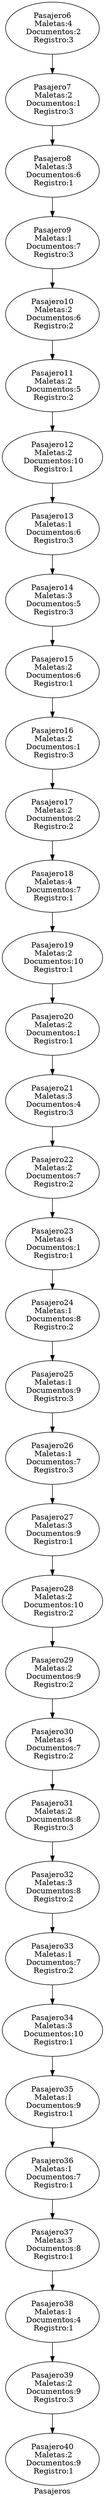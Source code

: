 digraph listoble{
label="Pasajeros";
nodo601545583[label="Pasajero6
 Maletas:4
 Documentos:2
 Registro:3"];
nodo601545583->nodo1635904888;
nodo1635904888[label="Pasajero7
 Maletas:2
 Documentos:1
 Registro:3"];
nodo1635904888->nodo871064337;
nodo871064337[label="Pasajero8
 Maletas:3
 Documentos:6
 Registro:1"];
nodo871064337->nodo2106601077;
nodo2106601077[label="Pasajero9
 Maletas:1
 Documentos:7
 Registro:3"];
nodo2106601077->nodo140808971;
nodo140808971[label="Pasajero10
 Maletas:2
 Documentos:6
 Registro:2"];
nodo140808971->nodo1717589330;
nodo1717589330[label="Pasajero11
 Maletas:2
 Documentos:5
 Registro:2"];
nodo1717589330->nodo242962788;
nodo242962788[label="Pasajero12
 Maletas:2
 Documentos:10
 Registro:1"];
nodo242962788->nodo1927558488;
nodo1927558488[label="Pasajero13
 Maletas:1
 Documentos:6
 Registro:3"];
nodo1927558488->nodo1580469444;
nodo1580469444[label="Pasajero14
 Maletas:3
 Documentos:5
 Registro:3"];
nodo1580469444->nodo974784661;
nodo974784661[label="Pasajero15
 Maletas:2
 Documentos:6
 Registro:1"];
nodo974784661->nodo1849597635;
nodo1849597635[label="Pasajero16
 Maletas:2
 Documentos:1
 Registro:3"];
nodo1849597635->nodo1025714345;
nodo1025714345[label="Pasajero17
 Maletas:2
 Documentos:2
 Registro:2"];
nodo1025714345->nodo1133466085;
nodo1133466085[label="Pasajero18
 Maletas:4
 Documentos:7
 Registro:1"];
nodo1133466085->nodo187440200;
nodo187440200[label="Pasajero19
 Maletas:2
 Documentos:10
 Registro:1"];
nodo187440200->nodo2045965581;
nodo2045965581[label="Pasajero20
 Maletas:2
 Documentos:1
 Registro:1"];
nodo2045965581->nodo1225424475;
nodo1225424475[label="Pasajero21
 Maletas:3
 Documentos:4
 Registro:3"];
nodo1225424475->nodo435074729;
nodo435074729[label="Pasajero22
 Maletas:2
 Documentos:7
 Registro:2"];
nodo435074729->nodo1917532032;
nodo1917532032[label="Pasajero23
 Maletas:4
 Documentos:1
 Registro:1"];
nodo1917532032->nodo478146137;
nodo478146137[label="Pasajero24
 Maletas:1
 Documentos:8
 Registro:2"];
nodo478146137->nodo110994219;
nodo110994219[label="Pasajero25
 Maletas:1
 Documentos:9
 Registro:3"];
nodo110994219->nodo1781143215;
nodo1781143215[label="Pasajero26
 Maletas:1
 Documentos:7
 Registro:3"];
nodo1781143215->nodo1098308445;
nodo1098308445[label="Pasajero27
 Maletas:3
 Documentos:9
 Registro:1"];
nodo1098308445->nodo572057612;
nodo572057612[label="Pasajero28
 Maletas:2
 Documentos:10
 Registro:2"];
nodo572057612->nodo1240957855;
nodo1240957855[label="Pasajero29
 Maletas:2
 Documentos:9
 Registro:2"];
nodo1240957855->nodo1934781280;
nodo1934781280[label="Pasajero30
 Maletas:4
 Documentos:7
 Registro:2"];
nodo1934781280->nodo76147300;
nodo76147300[label="Pasajero31
 Maletas:2
 Documentos:8
 Registro:3"];
nodo76147300->nodo1639197297;
nodo1639197297[label="Pasajero32
 Maletas:3
 Documentos:8
 Registro:2"];
nodo1639197297->nodo338339491;
nodo338339491[label="Pasajero33
 Maletas:1
 Documentos:7
 Registro:2"];
nodo338339491->nodo1950602797;
nodo1950602797[label="Pasajero34
 Maletas:3
 Documentos:10
 Registro:1"];
nodo1950602797->nodo1062393867;
nodo1062393867[label="Pasajero35
 Maletas:1
 Documentos:9
 Registro:1"];
nodo1062393867->nodo2146802226;
nodo2146802226[label="Pasajero36
 Maletas:1
 Documentos:7
 Registro:1"];
nodo2146802226->nodo1043018961;
nodo1043018961[label="Pasajero37
 Maletas:3
 Documentos:8
 Registro:1"];
nodo1043018961->nodo1412657031;
nodo1412657031[label="Pasajero38
 Maletas:1
 Documentos:4
 Registro:1"];
nodo1412657031->nodo2097706890;
nodo2097706890[label="Pasajero39
 Maletas:2
 Documentos:9
 Registro:3"];
nodo2097706890->nodo788481555;
nodo788481555[label="Pasajero40
 Maletas:2
 Documentos:9
 Registro:1"];

}